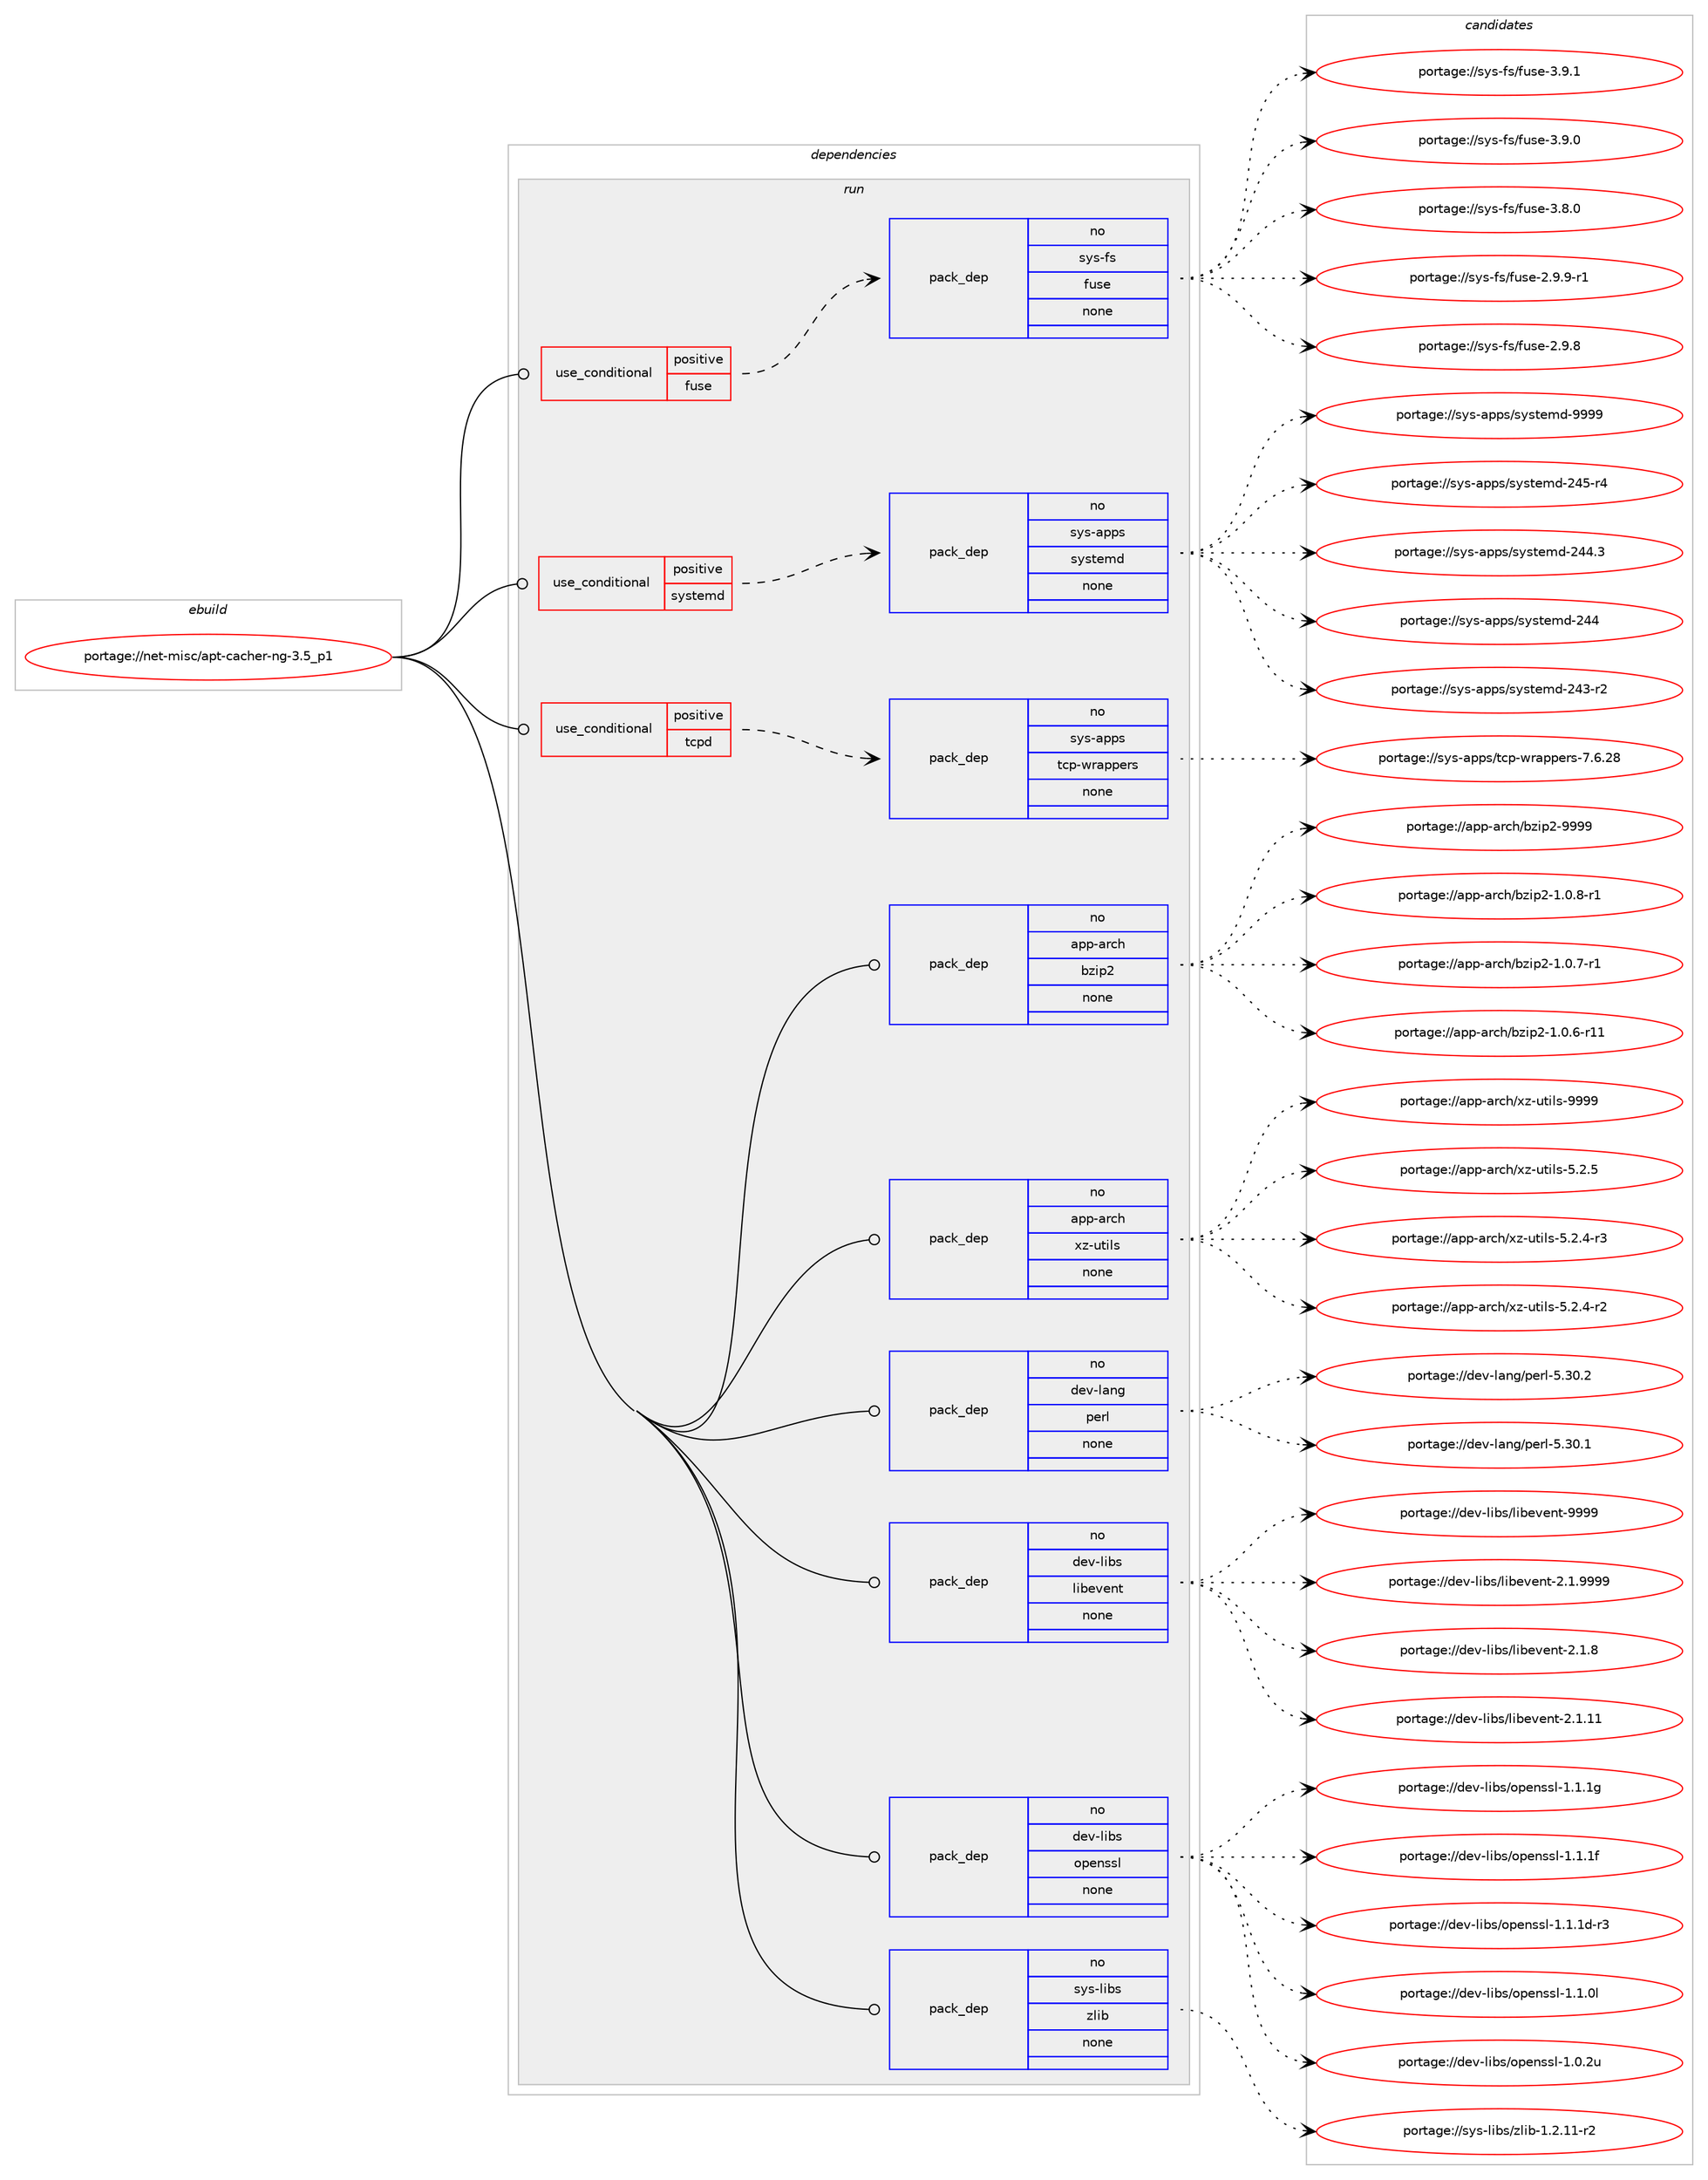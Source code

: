 digraph prolog {

# *************
# Graph options
# *************

newrank=true;
concentrate=true;
compound=true;
graph [rankdir=LR,fontname=Helvetica,fontsize=10,ranksep=1.5];#, ranksep=2.5, nodesep=0.2];
edge  [arrowhead=vee];
node  [fontname=Helvetica,fontsize=10];

# **********
# The ebuild
# **********

subgraph cluster_leftcol {
color=gray;
rank=same;
label=<<i>ebuild</i>>;
id [label="portage://net-misc/apt-cacher-ng-3.5_p1", color=red, width=4, href="../net-misc/apt-cacher-ng-3.5_p1.svg"];
}

# ****************
# The dependencies
# ****************

subgraph cluster_midcol {
color=gray;
label=<<i>dependencies</i>>;
subgraph cluster_compile {
fillcolor="#eeeeee";
style=filled;
label=<<i>compile</i>>;
}
subgraph cluster_compileandrun {
fillcolor="#eeeeee";
style=filled;
label=<<i>compile and run</i>>;
}
subgraph cluster_run {
fillcolor="#eeeeee";
style=filled;
label=<<i>run</i>>;
subgraph cond1045 {
dependency7709 [label=<<TABLE BORDER="0" CELLBORDER="1" CELLSPACING="0" CELLPADDING="4"><TR><TD ROWSPAN="3" CELLPADDING="10">use_conditional</TD></TR><TR><TD>positive</TD></TR><TR><TD>fuse</TD></TR></TABLE>>, shape=none, color=red];
subgraph pack6573 {
dependency7710 [label=<<TABLE BORDER="0" CELLBORDER="1" CELLSPACING="0" CELLPADDING="4" WIDTH="220"><TR><TD ROWSPAN="6" CELLPADDING="30">pack_dep</TD></TR><TR><TD WIDTH="110">no</TD></TR><TR><TD>sys-fs</TD></TR><TR><TD>fuse</TD></TR><TR><TD>none</TD></TR><TR><TD></TD></TR></TABLE>>, shape=none, color=blue];
}
dependency7709:e -> dependency7710:w [weight=20,style="dashed",arrowhead="vee"];
}
id:e -> dependency7709:w [weight=20,style="solid",arrowhead="odot"];
subgraph cond1046 {
dependency7711 [label=<<TABLE BORDER="0" CELLBORDER="1" CELLSPACING="0" CELLPADDING="4"><TR><TD ROWSPAN="3" CELLPADDING="10">use_conditional</TD></TR><TR><TD>positive</TD></TR><TR><TD>systemd</TD></TR></TABLE>>, shape=none, color=red];
subgraph pack6574 {
dependency7712 [label=<<TABLE BORDER="0" CELLBORDER="1" CELLSPACING="0" CELLPADDING="4" WIDTH="220"><TR><TD ROWSPAN="6" CELLPADDING="30">pack_dep</TD></TR><TR><TD WIDTH="110">no</TD></TR><TR><TD>sys-apps</TD></TR><TR><TD>systemd</TD></TR><TR><TD>none</TD></TR><TR><TD></TD></TR></TABLE>>, shape=none, color=blue];
}
dependency7711:e -> dependency7712:w [weight=20,style="dashed",arrowhead="vee"];
}
id:e -> dependency7711:w [weight=20,style="solid",arrowhead="odot"];
subgraph cond1047 {
dependency7713 [label=<<TABLE BORDER="0" CELLBORDER="1" CELLSPACING="0" CELLPADDING="4"><TR><TD ROWSPAN="3" CELLPADDING="10">use_conditional</TD></TR><TR><TD>positive</TD></TR><TR><TD>tcpd</TD></TR></TABLE>>, shape=none, color=red];
subgraph pack6575 {
dependency7714 [label=<<TABLE BORDER="0" CELLBORDER="1" CELLSPACING="0" CELLPADDING="4" WIDTH="220"><TR><TD ROWSPAN="6" CELLPADDING="30">pack_dep</TD></TR><TR><TD WIDTH="110">no</TD></TR><TR><TD>sys-apps</TD></TR><TR><TD>tcp-wrappers</TD></TR><TR><TD>none</TD></TR><TR><TD></TD></TR></TABLE>>, shape=none, color=blue];
}
dependency7713:e -> dependency7714:w [weight=20,style="dashed",arrowhead="vee"];
}
id:e -> dependency7713:w [weight=20,style="solid",arrowhead="odot"];
subgraph pack6576 {
dependency7715 [label=<<TABLE BORDER="0" CELLBORDER="1" CELLSPACING="0" CELLPADDING="4" WIDTH="220"><TR><TD ROWSPAN="6" CELLPADDING="30">pack_dep</TD></TR><TR><TD WIDTH="110">no</TD></TR><TR><TD>app-arch</TD></TR><TR><TD>bzip2</TD></TR><TR><TD>none</TD></TR><TR><TD></TD></TR></TABLE>>, shape=none, color=blue];
}
id:e -> dependency7715:w [weight=20,style="solid",arrowhead="odot"];
subgraph pack6577 {
dependency7716 [label=<<TABLE BORDER="0" CELLBORDER="1" CELLSPACING="0" CELLPADDING="4" WIDTH="220"><TR><TD ROWSPAN="6" CELLPADDING="30">pack_dep</TD></TR><TR><TD WIDTH="110">no</TD></TR><TR><TD>app-arch</TD></TR><TR><TD>xz-utils</TD></TR><TR><TD>none</TD></TR><TR><TD></TD></TR></TABLE>>, shape=none, color=blue];
}
id:e -> dependency7716:w [weight=20,style="solid",arrowhead="odot"];
subgraph pack6578 {
dependency7717 [label=<<TABLE BORDER="0" CELLBORDER="1" CELLSPACING="0" CELLPADDING="4" WIDTH="220"><TR><TD ROWSPAN="6" CELLPADDING="30">pack_dep</TD></TR><TR><TD WIDTH="110">no</TD></TR><TR><TD>dev-lang</TD></TR><TR><TD>perl</TD></TR><TR><TD>none</TD></TR><TR><TD></TD></TR></TABLE>>, shape=none, color=blue];
}
id:e -> dependency7717:w [weight=20,style="solid",arrowhead="odot"];
subgraph pack6579 {
dependency7718 [label=<<TABLE BORDER="0" CELLBORDER="1" CELLSPACING="0" CELLPADDING="4" WIDTH="220"><TR><TD ROWSPAN="6" CELLPADDING="30">pack_dep</TD></TR><TR><TD WIDTH="110">no</TD></TR><TR><TD>dev-libs</TD></TR><TR><TD>libevent</TD></TR><TR><TD>none</TD></TR><TR><TD></TD></TR></TABLE>>, shape=none, color=blue];
}
id:e -> dependency7718:w [weight=20,style="solid",arrowhead="odot"];
subgraph pack6580 {
dependency7719 [label=<<TABLE BORDER="0" CELLBORDER="1" CELLSPACING="0" CELLPADDING="4" WIDTH="220"><TR><TD ROWSPAN="6" CELLPADDING="30">pack_dep</TD></TR><TR><TD WIDTH="110">no</TD></TR><TR><TD>dev-libs</TD></TR><TR><TD>openssl</TD></TR><TR><TD>none</TD></TR><TR><TD></TD></TR></TABLE>>, shape=none, color=blue];
}
id:e -> dependency7719:w [weight=20,style="solid",arrowhead="odot"];
subgraph pack6581 {
dependency7720 [label=<<TABLE BORDER="0" CELLBORDER="1" CELLSPACING="0" CELLPADDING="4" WIDTH="220"><TR><TD ROWSPAN="6" CELLPADDING="30">pack_dep</TD></TR><TR><TD WIDTH="110">no</TD></TR><TR><TD>sys-libs</TD></TR><TR><TD>zlib</TD></TR><TR><TD>none</TD></TR><TR><TD></TD></TR></TABLE>>, shape=none, color=blue];
}
id:e -> dependency7720:w [weight=20,style="solid",arrowhead="odot"];
}
}

# **************
# The candidates
# **************

subgraph cluster_choices {
rank=same;
color=gray;
label=<<i>candidates</i>>;

subgraph choice6573 {
color=black;
nodesep=1;
choice1151211154510211547102117115101455146574649 [label="portage://sys-fs/fuse-3.9.1", color=red, width=4,href="../sys-fs/fuse-3.9.1.svg"];
choice1151211154510211547102117115101455146574648 [label="portage://sys-fs/fuse-3.9.0", color=red, width=4,href="../sys-fs/fuse-3.9.0.svg"];
choice1151211154510211547102117115101455146564648 [label="portage://sys-fs/fuse-3.8.0", color=red, width=4,href="../sys-fs/fuse-3.8.0.svg"];
choice11512111545102115471021171151014550465746574511449 [label="portage://sys-fs/fuse-2.9.9-r1", color=red, width=4,href="../sys-fs/fuse-2.9.9-r1.svg"];
choice1151211154510211547102117115101455046574656 [label="portage://sys-fs/fuse-2.9.8", color=red, width=4,href="../sys-fs/fuse-2.9.8.svg"];
dependency7710:e -> choice1151211154510211547102117115101455146574649:w [style=dotted,weight="100"];
dependency7710:e -> choice1151211154510211547102117115101455146574648:w [style=dotted,weight="100"];
dependency7710:e -> choice1151211154510211547102117115101455146564648:w [style=dotted,weight="100"];
dependency7710:e -> choice11512111545102115471021171151014550465746574511449:w [style=dotted,weight="100"];
dependency7710:e -> choice1151211154510211547102117115101455046574656:w [style=dotted,weight="100"];
}
subgraph choice6574 {
color=black;
nodesep=1;
choice1151211154597112112115471151211151161011091004557575757 [label="portage://sys-apps/systemd-9999", color=red, width=4,href="../sys-apps/systemd-9999.svg"];
choice115121115459711211211547115121115116101109100455052534511452 [label="portage://sys-apps/systemd-245-r4", color=red, width=4,href="../sys-apps/systemd-245-r4.svg"];
choice115121115459711211211547115121115116101109100455052524651 [label="portage://sys-apps/systemd-244.3", color=red, width=4,href="../sys-apps/systemd-244.3.svg"];
choice11512111545971121121154711512111511610110910045505252 [label="portage://sys-apps/systemd-244", color=red, width=4,href="../sys-apps/systemd-244.svg"];
choice115121115459711211211547115121115116101109100455052514511450 [label="portage://sys-apps/systemd-243-r2", color=red, width=4,href="../sys-apps/systemd-243-r2.svg"];
dependency7712:e -> choice1151211154597112112115471151211151161011091004557575757:w [style=dotted,weight="100"];
dependency7712:e -> choice115121115459711211211547115121115116101109100455052534511452:w [style=dotted,weight="100"];
dependency7712:e -> choice115121115459711211211547115121115116101109100455052524651:w [style=dotted,weight="100"];
dependency7712:e -> choice11512111545971121121154711512111511610110910045505252:w [style=dotted,weight="100"];
dependency7712:e -> choice115121115459711211211547115121115116101109100455052514511450:w [style=dotted,weight="100"];
}
subgraph choice6575 {
color=black;
nodesep=1;
choice11512111545971121121154711699112451191149711211210111411545554654465056 [label="portage://sys-apps/tcp-wrappers-7.6.28", color=red, width=4,href="../sys-apps/tcp-wrappers-7.6.28.svg"];
dependency7714:e -> choice11512111545971121121154711699112451191149711211210111411545554654465056:w [style=dotted,weight="100"];
}
subgraph choice6576 {
color=black;
nodesep=1;
choice971121124597114991044798122105112504557575757 [label="portage://app-arch/bzip2-9999", color=red, width=4,href="../app-arch/bzip2-9999.svg"];
choice971121124597114991044798122105112504549464846564511449 [label="portage://app-arch/bzip2-1.0.8-r1", color=red, width=4,href="../app-arch/bzip2-1.0.8-r1.svg"];
choice971121124597114991044798122105112504549464846554511449 [label="portage://app-arch/bzip2-1.0.7-r1", color=red, width=4,href="../app-arch/bzip2-1.0.7-r1.svg"];
choice97112112459711499104479812210511250454946484654451144949 [label="portage://app-arch/bzip2-1.0.6-r11", color=red, width=4,href="../app-arch/bzip2-1.0.6-r11.svg"];
dependency7715:e -> choice971121124597114991044798122105112504557575757:w [style=dotted,weight="100"];
dependency7715:e -> choice971121124597114991044798122105112504549464846564511449:w [style=dotted,weight="100"];
dependency7715:e -> choice971121124597114991044798122105112504549464846554511449:w [style=dotted,weight="100"];
dependency7715:e -> choice97112112459711499104479812210511250454946484654451144949:w [style=dotted,weight="100"];
}
subgraph choice6577 {
color=black;
nodesep=1;
choice9711211245971149910447120122451171161051081154557575757 [label="portage://app-arch/xz-utils-9999", color=red, width=4,href="../app-arch/xz-utils-9999.svg"];
choice971121124597114991044712012245117116105108115455346504653 [label="portage://app-arch/xz-utils-5.2.5", color=red, width=4,href="../app-arch/xz-utils-5.2.5.svg"];
choice9711211245971149910447120122451171161051081154553465046524511451 [label="portage://app-arch/xz-utils-5.2.4-r3", color=red, width=4,href="../app-arch/xz-utils-5.2.4-r3.svg"];
choice9711211245971149910447120122451171161051081154553465046524511450 [label="portage://app-arch/xz-utils-5.2.4-r2", color=red, width=4,href="../app-arch/xz-utils-5.2.4-r2.svg"];
dependency7716:e -> choice9711211245971149910447120122451171161051081154557575757:w [style=dotted,weight="100"];
dependency7716:e -> choice971121124597114991044712012245117116105108115455346504653:w [style=dotted,weight="100"];
dependency7716:e -> choice9711211245971149910447120122451171161051081154553465046524511451:w [style=dotted,weight="100"];
dependency7716:e -> choice9711211245971149910447120122451171161051081154553465046524511450:w [style=dotted,weight="100"];
}
subgraph choice6578 {
color=black;
nodesep=1;
choice10010111845108971101034711210111410845534651484650 [label="portage://dev-lang/perl-5.30.2", color=red, width=4,href="../dev-lang/perl-5.30.2.svg"];
choice10010111845108971101034711210111410845534651484649 [label="portage://dev-lang/perl-5.30.1", color=red, width=4,href="../dev-lang/perl-5.30.1.svg"];
dependency7717:e -> choice10010111845108971101034711210111410845534651484650:w [style=dotted,weight="100"];
dependency7717:e -> choice10010111845108971101034711210111410845534651484649:w [style=dotted,weight="100"];
}
subgraph choice6579 {
color=black;
nodesep=1;
choice100101118451081059811547108105981011181011101164557575757 [label="portage://dev-libs/libevent-9999", color=red, width=4,href="../dev-libs/libevent-9999.svg"];
choice10010111845108105981154710810598101118101110116455046494657575757 [label="portage://dev-libs/libevent-2.1.9999", color=red, width=4,href="../dev-libs/libevent-2.1.9999.svg"];
choice10010111845108105981154710810598101118101110116455046494656 [label="portage://dev-libs/libevent-2.1.8", color=red, width=4,href="../dev-libs/libevent-2.1.8.svg"];
choice1001011184510810598115471081059810111810111011645504649464949 [label="portage://dev-libs/libevent-2.1.11", color=red, width=4,href="../dev-libs/libevent-2.1.11.svg"];
dependency7718:e -> choice100101118451081059811547108105981011181011101164557575757:w [style=dotted,weight="100"];
dependency7718:e -> choice10010111845108105981154710810598101118101110116455046494657575757:w [style=dotted,weight="100"];
dependency7718:e -> choice10010111845108105981154710810598101118101110116455046494656:w [style=dotted,weight="100"];
dependency7718:e -> choice1001011184510810598115471081059810111810111011645504649464949:w [style=dotted,weight="100"];
}
subgraph choice6580 {
color=black;
nodesep=1;
choice100101118451081059811547111112101110115115108454946494649103 [label="portage://dev-libs/openssl-1.1.1g", color=red, width=4,href="../dev-libs/openssl-1.1.1g.svg"];
choice100101118451081059811547111112101110115115108454946494649102 [label="portage://dev-libs/openssl-1.1.1f", color=red, width=4,href="../dev-libs/openssl-1.1.1f.svg"];
choice1001011184510810598115471111121011101151151084549464946491004511451 [label="portage://dev-libs/openssl-1.1.1d-r3", color=red, width=4,href="../dev-libs/openssl-1.1.1d-r3.svg"];
choice100101118451081059811547111112101110115115108454946494648108 [label="portage://dev-libs/openssl-1.1.0l", color=red, width=4,href="../dev-libs/openssl-1.1.0l.svg"];
choice100101118451081059811547111112101110115115108454946484650117 [label="portage://dev-libs/openssl-1.0.2u", color=red, width=4,href="../dev-libs/openssl-1.0.2u.svg"];
dependency7719:e -> choice100101118451081059811547111112101110115115108454946494649103:w [style=dotted,weight="100"];
dependency7719:e -> choice100101118451081059811547111112101110115115108454946494649102:w [style=dotted,weight="100"];
dependency7719:e -> choice1001011184510810598115471111121011101151151084549464946491004511451:w [style=dotted,weight="100"];
dependency7719:e -> choice100101118451081059811547111112101110115115108454946494648108:w [style=dotted,weight="100"];
dependency7719:e -> choice100101118451081059811547111112101110115115108454946484650117:w [style=dotted,weight="100"];
}
subgraph choice6581 {
color=black;
nodesep=1;
choice11512111545108105981154712210810598454946504649494511450 [label="portage://sys-libs/zlib-1.2.11-r2", color=red, width=4,href="../sys-libs/zlib-1.2.11-r2.svg"];
dependency7720:e -> choice11512111545108105981154712210810598454946504649494511450:w [style=dotted,weight="100"];
}
}

}
